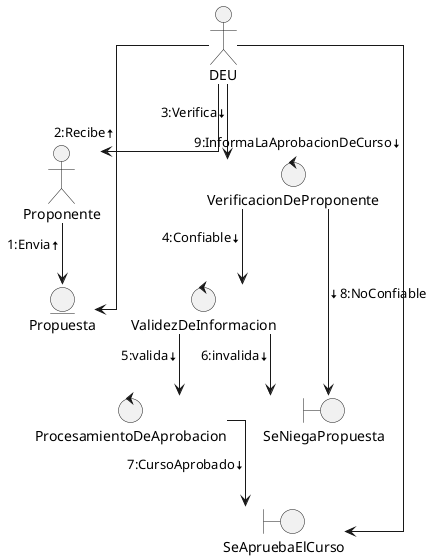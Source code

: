 'Diagrama de colaboración aprobacion por DEU

@startuml AprobXDEU
skinparam linetype ortho
top to bottom direction
actor DEU
actor Proponente
entity Propuesta
control VerificacionDeProponente
control ValidezDeInformacion
control ProcesamientoDeAprobacion
boundary SeApruebaElCurso
boundary SeNiegaPropuesta

Proponente --> Propuesta: 1:Envia<&arrow-top>
Propuesta <-- DEU: 2:Recibe<&arrow-top>
DEU --> VerificacionDeProponente: 3:Verifica<&arrow-bottom>
VerificacionDeProponente --> ValidezDeInformacion: 4:Confiable<&arrow-bottom>
ValidezDeInformacion --> ProcesamientoDeAprobacion : 5:valida<&arrow-bottom>
ValidezDeInformacion --> SeNiegaPropuesta : 6:invalida<&arrow-bottom>
ProcesamientoDeAprobacion --> SeApruebaElCurso: 7:CursoAprobado<&arrow-bottom>
VerificacionDeProponente --> SeNiegaPropuesta: <&arrow-bottom>8:NoConfiable 
DEU --> SeApruebaElCurso
DEU --> Proponente : 9:InformaLaAprobacionDeCurso<&arrow-bottom>

@enduml